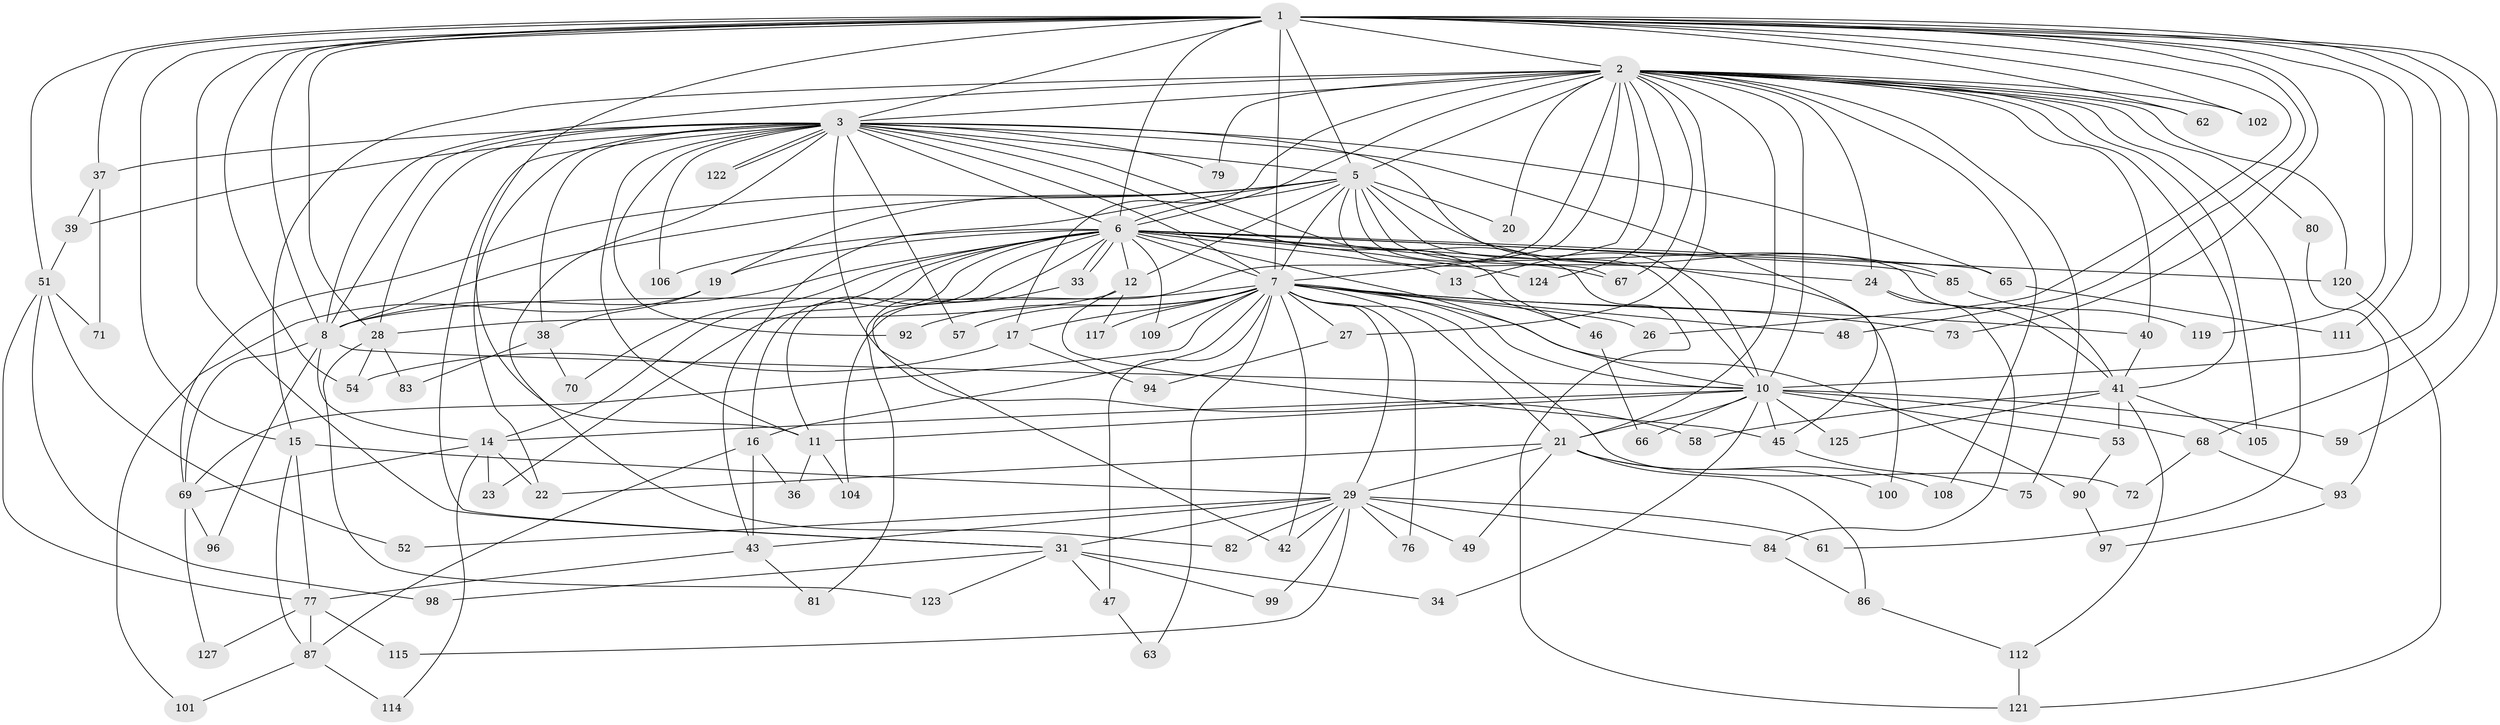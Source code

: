 // original degree distribution, {26: 0.0078125, 19: 0.0078125, 24: 0.0078125, 22: 0.0078125, 20: 0.0078125, 21: 0.0078125, 30: 0.0078125, 12: 0.0078125, 18: 0.015625, 4: 0.0703125, 5: 0.046875, 3: 0.234375, 7: 0.015625, 9: 0.0078125, 2: 0.5, 6: 0.03125, 13: 0.0078125, 8: 0.0078125}
// Generated by graph-tools (version 1.1) at 2025/41/03/06/25 10:41:35]
// undirected, 101 vertices, 233 edges
graph export_dot {
graph [start="1"]
  node [color=gray90,style=filled];
  1 [super="+30"];
  2 [super="+4"];
  3 [super="+32"];
  5 [super="+50"];
  6 [super="+9"];
  7 [super="+56"];
  8 [super="+103"];
  10 [super="+55"];
  11 [super="+18"];
  12 [super="+78"];
  13;
  14 [super="+91"];
  15;
  16 [super="+64"];
  17;
  19;
  20;
  21 [super="+107"];
  22 [super="+25"];
  23;
  24 [super="+110"];
  26;
  27;
  28 [super="+95"];
  29 [super="+35"];
  31 [super="+113"];
  33 [super="+116"];
  34;
  36;
  37;
  38;
  39;
  40;
  41 [super="+44"];
  42;
  43;
  45 [super="+60"];
  46;
  47;
  48;
  49;
  51;
  52;
  53;
  54;
  57;
  58;
  59;
  61;
  62 [super="+74"];
  63;
  65;
  66;
  67 [super="+118"];
  68;
  69 [super="+88"];
  70;
  71;
  72;
  73;
  75;
  76;
  77 [super="+126"];
  79;
  80;
  81;
  82;
  83;
  84;
  85;
  86;
  87 [super="+89"];
  90;
  92;
  93;
  94;
  96;
  97;
  98;
  99;
  100;
  101;
  102;
  104;
  105;
  106;
  108;
  109;
  111;
  112;
  114;
  115;
  117;
  119;
  120 [super="+128"];
  121;
  122;
  123;
  124;
  125;
  127;
  1 -- 2 [weight=2];
  1 -- 3;
  1 -- 5 [weight=2];
  1 -- 6 [weight=2];
  1 -- 7;
  1 -- 8;
  1 -- 10;
  1 -- 11;
  1 -- 15;
  1 -- 26;
  1 -- 28;
  1 -- 31;
  1 -- 37;
  1 -- 48;
  1 -- 51;
  1 -- 54;
  1 -- 59;
  1 -- 62;
  1 -- 68;
  1 -- 73;
  1 -- 102;
  1 -- 111;
  1 -- 119;
  2 -- 3 [weight=2];
  2 -- 5 [weight=2];
  2 -- 6 [weight=4];
  2 -- 7 [weight=2];
  2 -- 8 [weight=2];
  2 -- 10 [weight=2];
  2 -- 17;
  2 -- 20;
  2 -- 21;
  2 -- 24;
  2 -- 40;
  2 -- 62 [weight=2];
  2 -- 75;
  2 -- 105;
  2 -- 108;
  2 -- 67;
  2 -- 13;
  2 -- 15;
  2 -- 79;
  2 -- 80;
  2 -- 27;
  2 -- 102;
  2 -- 104;
  2 -- 41;
  2 -- 120;
  2 -- 124;
  2 -- 61;
  3 -- 5;
  3 -- 6 [weight=3];
  3 -- 7;
  3 -- 8;
  3 -- 10;
  3 -- 28;
  3 -- 38;
  3 -- 39;
  3 -- 57;
  3 -- 58;
  3 -- 79;
  3 -- 82;
  3 -- 92;
  3 -- 121;
  3 -- 122;
  3 -- 122;
  3 -- 22;
  3 -- 65;
  3 -- 37;
  3 -- 106;
  3 -- 45;
  3 -- 46;
  3 -- 31;
  3 -- 11;
  5 -- 6 [weight=2];
  5 -- 7;
  5 -- 8;
  5 -- 10;
  5 -- 12;
  5 -- 19;
  5 -- 20 [weight=2];
  5 -- 41;
  5 -- 43;
  5 -- 69;
  5 -- 85;
  5 -- 100;
  5 -- 67;
  6 -- 7 [weight=3];
  6 -- 8 [weight=2];
  6 -- 10 [weight=2];
  6 -- 11;
  6 -- 14;
  6 -- 16;
  6 -- 24;
  6 -- 33;
  6 -- 33;
  6 -- 65;
  6 -- 81;
  6 -- 106;
  6 -- 109;
  6 -- 67;
  6 -- 70;
  6 -- 12;
  6 -- 13;
  6 -- 19;
  6 -- 85;
  6 -- 23;
  6 -- 120;
  6 -- 124;
  7 -- 8;
  7 -- 10;
  7 -- 16;
  7 -- 17;
  7 -- 21;
  7 -- 26;
  7 -- 27;
  7 -- 40;
  7 -- 42;
  7 -- 47;
  7 -- 48;
  7 -- 57;
  7 -- 63;
  7 -- 72;
  7 -- 73;
  7 -- 76;
  7 -- 90;
  7 -- 92;
  7 -- 109;
  7 -- 117;
  7 -- 29;
  7 -- 69;
  8 -- 10;
  8 -- 69;
  8 -- 96;
  8 -- 14;
  10 -- 14;
  10 -- 34;
  10 -- 45;
  10 -- 53;
  10 -- 66;
  10 -- 68;
  10 -- 125;
  10 -- 59;
  10 -- 11;
  10 -- 21;
  11 -- 104;
  11 -- 36;
  12 -- 117;
  12 -- 45;
  12 -- 28;
  13 -- 46;
  14 -- 22;
  14 -- 23;
  14 -- 114;
  14 -- 69;
  15 -- 29;
  15 -- 77;
  15 -- 87;
  16 -- 36;
  16 -- 43;
  16 -- 87;
  17 -- 54;
  17 -- 94;
  19 -- 38;
  19 -- 101;
  21 -- 22;
  21 -- 29;
  21 -- 49;
  21 -- 86;
  21 -- 100;
  21 -- 108;
  24 -- 84;
  24 -- 41;
  27 -- 94;
  28 -- 83;
  28 -- 123;
  28 -- 54;
  29 -- 31;
  29 -- 42;
  29 -- 43;
  29 -- 49;
  29 -- 52;
  29 -- 76;
  29 -- 82;
  29 -- 84;
  29 -- 99;
  29 -- 115;
  29 -- 61;
  31 -- 34;
  31 -- 47;
  31 -- 98;
  31 -- 99;
  31 -- 123;
  33 -- 42;
  37 -- 39;
  37 -- 71;
  38 -- 70;
  38 -- 83;
  39 -- 51;
  40 -- 41;
  41 -- 53;
  41 -- 105;
  41 -- 125;
  41 -- 112;
  41 -- 58;
  43 -- 81;
  43 -- 77;
  45 -- 75;
  46 -- 66;
  47 -- 63;
  51 -- 52;
  51 -- 71;
  51 -- 77;
  51 -- 98;
  53 -- 90;
  65 -- 111;
  68 -- 72;
  68 -- 93;
  69 -- 127;
  69 -- 96;
  77 -- 115;
  77 -- 127;
  77 -- 87;
  80 -- 93;
  84 -- 86;
  85 -- 119;
  86 -- 112;
  87 -- 101;
  87 -- 114;
  90 -- 97;
  93 -- 97;
  112 -- 121;
  120 -- 121;
}
